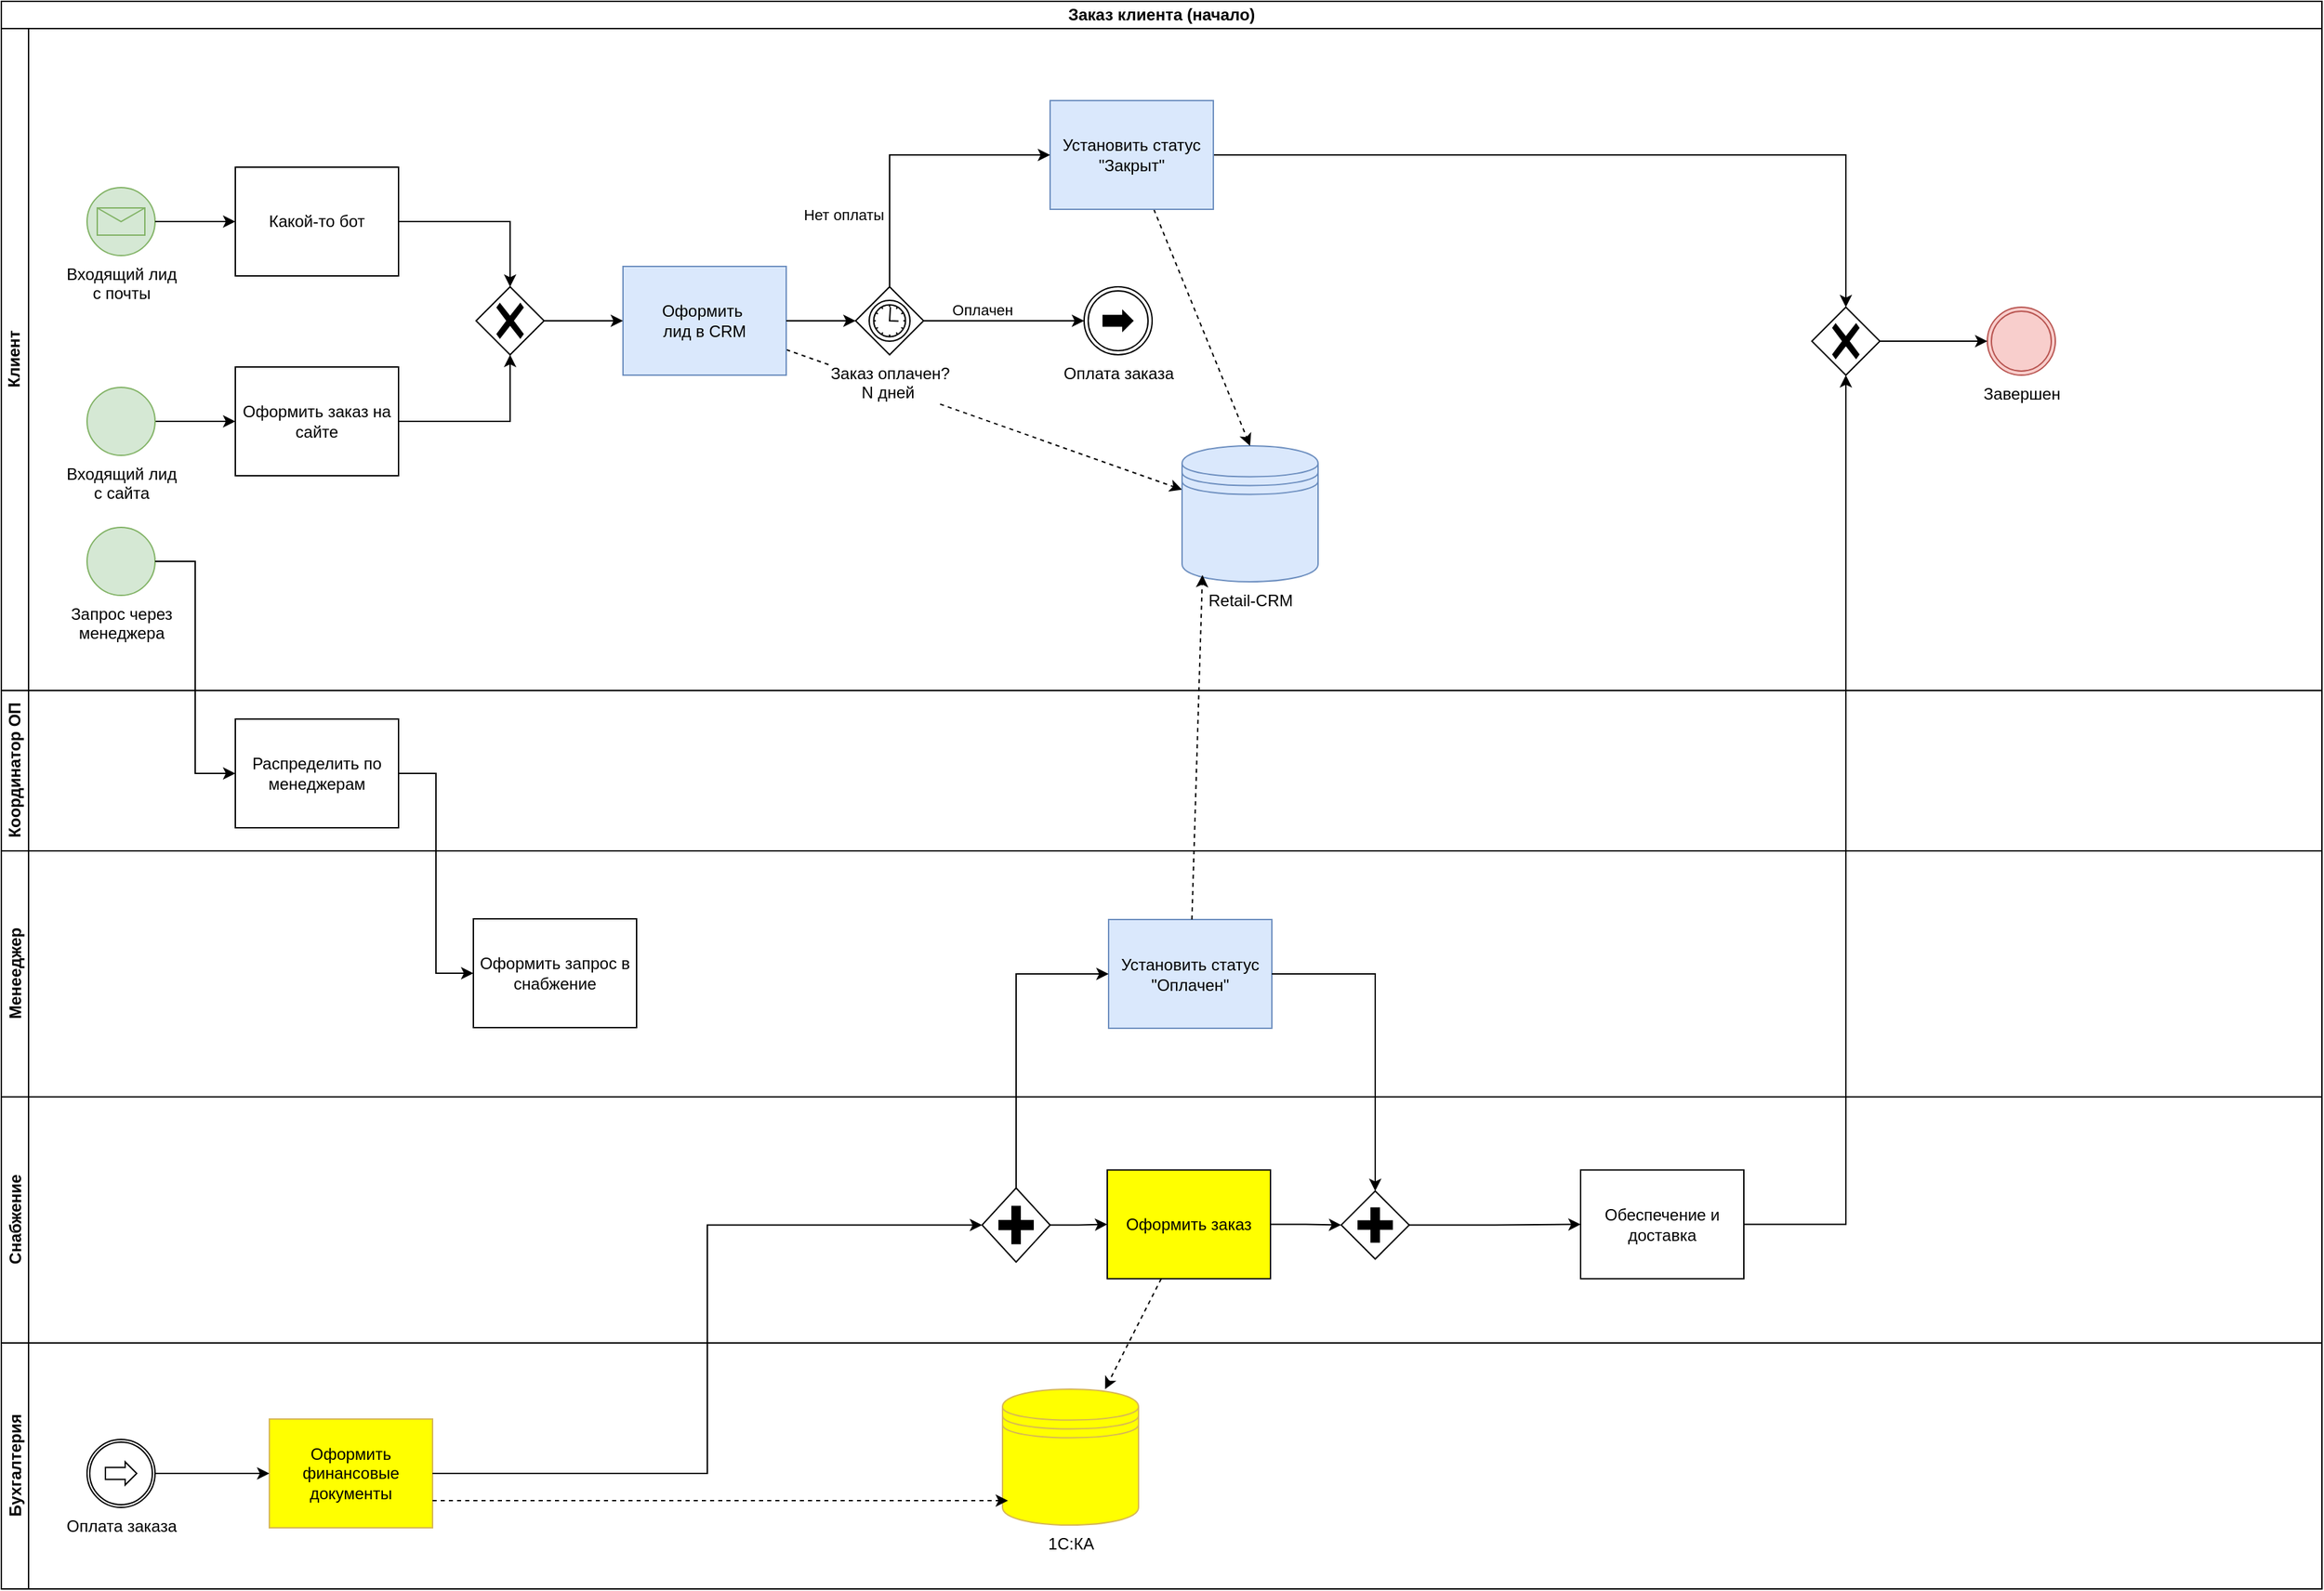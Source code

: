 <mxfile version="27.0.6">
  <diagram name="Страница — 1" id="opip3V4LIdFG4Yo0QK7u">
    <mxGraphModel dx="1960" dy="1063" grid="0" gridSize="10" guides="1" tooltips="1" connect="1" arrows="1" fold="1" page="1" pageScale="1" pageWidth="827" pageHeight="1169" background="light-dark(#FFFFFF,#FFFFFF)" math="0" shadow="0">
      <root>
        <mxCell id="0" />
        <mxCell id="1" parent="0" />
        <mxCell id="cEvRSIqXZ4WbzLf_VLH3-2" value="Заказ клиента (начало)" style="swimlane;html=1;childLayout=stackLayout;resizeParent=1;resizeParentMax=0;horizontal=1;startSize=20;horizontalStack=0;whiteSpace=wrap;" vertex="1" parent="1">
          <mxGeometry x="80" y="182" width="1706" height="1168" as="geometry" />
        </mxCell>
        <mxCell id="cEvRSIqXZ4WbzLf_VLH3-3" value="Клиент" style="swimlane;html=1;startSize=20;horizontal=0;" vertex="1" parent="cEvRSIqXZ4WbzLf_VLH3-2">
          <mxGeometry y="20" width="1706" height="487" as="geometry" />
        </mxCell>
        <mxCell id="cEvRSIqXZ4WbzLf_VLH3-6" value="Входящий лид&lt;div&gt;с почты&lt;/div&gt;" style="points=[[0.145,0.145,0],[0.5,0,0],[0.855,0.145,0],[1,0.5,0],[0.855,0.855,0],[0.5,1,0],[0.145,0.855,0],[0,0.5,0]];shape=mxgraph.bpmn.event;html=1;verticalLabelPosition=bottom;labelBackgroundColor=#ffffff;verticalAlign=top;align=center;perimeter=ellipsePerimeter;outlineConnect=0;aspect=fixed;outline=standard;symbol=message;fillColor=#d5e8d4;strokeColor=#82b366;" vertex="1" parent="cEvRSIqXZ4WbzLf_VLH3-3">
          <mxGeometry x="63" y="117" width="50" height="50" as="geometry" />
        </mxCell>
        <mxCell id="cEvRSIqXZ4WbzLf_VLH3-10" value="" style="edgeStyle=orthogonalEdgeStyle;rounded=0;orthogonalLoop=1;jettySize=auto;html=1;entryX=0;entryY=0.5;entryDx=0;entryDy=0;entryPerimeter=0;" edge="1" parent="cEvRSIqXZ4WbzLf_VLH3-3" source="cEvRSIqXZ4WbzLf_VLH3-7" target="cEvRSIqXZ4WbzLf_VLH3-13">
          <mxGeometry relative="1" as="geometry">
            <mxPoint x="158" y="289" as="targetPoint" />
          </mxGeometry>
        </mxCell>
        <mxCell id="cEvRSIqXZ4WbzLf_VLH3-7" value="Входящий лид&lt;div&gt;с сайта&lt;/div&gt;" style="points=[[0.145,0.145,0],[0.5,0,0],[0.855,0.145,0],[1,0.5,0],[0.855,0.855,0],[0.5,1,0],[0.145,0.855,0],[0,0.5,0]];shape=mxgraph.bpmn.event;html=1;verticalLabelPosition=bottom;labelBackgroundColor=#ffffff;verticalAlign=top;align=center;perimeter=ellipsePerimeter;outlineConnect=0;aspect=fixed;outline=standard;symbol=general;fillColor=#d5e8d4;strokeColor=#82b366;" vertex="1" parent="cEvRSIqXZ4WbzLf_VLH3-3">
          <mxGeometry x="63" y="264" width="50" height="50" as="geometry" />
        </mxCell>
        <mxCell id="cEvRSIqXZ4WbzLf_VLH3-13" value="Оформить заказ на сайте" style="points=[[0.25,0,0],[0.5,0,0],[0.75,0,0],[1,0.25,0],[1,0.5,0],[1,0.75,0],[0.75,1,0],[0.5,1,0],[0.25,1,0],[0,0.75,0],[0,0.5,0],[0,0.25,0]];shape=mxgraph.bpmn.task2;whiteSpace=wrap;rectStyle=rounded;size=10;html=1;container=1;expand=0;collapsible=0;taskMarker=user;" vertex="1" parent="cEvRSIqXZ4WbzLf_VLH3-3">
          <mxGeometry x="172" y="249" width="120" height="80" as="geometry" />
        </mxCell>
        <mxCell id="cEvRSIqXZ4WbzLf_VLH3-21" style="edgeStyle=orthogonalEdgeStyle;rounded=0;orthogonalLoop=1;jettySize=auto;html=1;entryX=0.5;entryY=0;entryDx=0;entryDy=0;entryPerimeter=0;" edge="1" parent="cEvRSIqXZ4WbzLf_VLH3-3" source="cEvRSIqXZ4WbzLf_VLH3-14" target="cEvRSIqXZ4WbzLf_VLH3-20">
          <mxGeometry relative="1" as="geometry" />
        </mxCell>
        <mxCell id="cEvRSIqXZ4WbzLf_VLH3-14" value="Какой-то бот" style="points=[[0.25,0,0],[0.5,0,0],[0.75,0,0],[1,0.25,0],[1,0.5,0],[1,0.75,0],[0.75,1,0],[0.5,1,0],[0.25,1,0],[0,0.75,0],[0,0.5,0],[0,0.25,0]];shape=mxgraph.bpmn.task2;whiteSpace=wrap;rectStyle=rounded;size=10;html=1;container=1;expand=0;collapsible=0;bpmnShapeType=call;taskMarker=script;" vertex="1" parent="cEvRSIqXZ4WbzLf_VLH3-3">
          <mxGeometry x="172" y="102" width="120" height="80" as="geometry" />
        </mxCell>
        <mxCell id="cEvRSIqXZ4WbzLf_VLH3-15" style="edgeStyle=orthogonalEdgeStyle;rounded=0;orthogonalLoop=1;jettySize=auto;html=1;entryX=0;entryY=0.5;entryDx=0;entryDy=0;entryPerimeter=0;" edge="1" parent="cEvRSIqXZ4WbzLf_VLH3-3" source="cEvRSIqXZ4WbzLf_VLH3-6" target="cEvRSIqXZ4WbzLf_VLH3-14">
          <mxGeometry relative="1" as="geometry" />
        </mxCell>
        <mxCell id="cEvRSIqXZ4WbzLf_VLH3-8" value="Запрос через&lt;div&gt;менеджера&lt;/div&gt;" style="points=[[0.145,0.145,0],[0.5,0,0],[0.855,0.145,0],[1,0.5,0],[0.855,0.855,0],[0.5,1,0],[0.145,0.855,0],[0,0.5,0]];shape=mxgraph.bpmn.event;html=1;verticalLabelPosition=bottom;labelBackgroundColor=#ffffff;verticalAlign=top;align=center;perimeter=ellipsePerimeter;outlineConnect=0;aspect=fixed;outline=standard;symbol=general;fillColor=#d5e8d4;strokeColor=#82b366;" vertex="1" parent="cEvRSIqXZ4WbzLf_VLH3-3">
          <mxGeometry x="63" y="367" width="50" height="50" as="geometry" />
        </mxCell>
        <mxCell id="cEvRSIqXZ4WbzLf_VLH3-40" style="rounded=0;orthogonalLoop=1;jettySize=auto;html=1;dashed=1;" edge="1" parent="cEvRSIqXZ4WbzLf_VLH3-3" source="cEvRSIqXZ4WbzLf_VLH3-18" target="cEvRSIqXZ4WbzLf_VLH3-33">
          <mxGeometry relative="1" as="geometry" />
        </mxCell>
        <mxCell id="cEvRSIqXZ4WbzLf_VLH3-18" value="Оформить&amp;nbsp;&lt;div&gt;лид в CRM&lt;/div&gt;" style="points=[[0.25,0,0],[0.5,0,0],[0.75,0,0],[1,0.25,0],[1,0.5,0],[1,0.75,0],[0.75,1,0],[0.5,1,0],[0.25,1,0],[0,0.75,0],[0,0.5,0],[0,0.25,0]];shape=mxgraph.bpmn.task2;whiteSpace=wrap;rectStyle=rounded;size=10;html=1;container=1;expand=0;collapsible=0;taskMarker=receive;fillColor=#dae8fc;strokeColor=#6c8ebf;" vertex="1" parent="cEvRSIqXZ4WbzLf_VLH3-3">
          <mxGeometry x="457" y="175" width="120" height="80" as="geometry" />
        </mxCell>
        <mxCell id="cEvRSIqXZ4WbzLf_VLH3-20" value="" style="points=[[0.25,0.25,0],[0.5,0,0],[0.75,0.25,0],[1,0.5,0],[0.75,0.75,0],[0.5,1,0],[0.25,0.75,0],[0,0.5,0]];shape=mxgraph.bpmn.gateway2;html=1;verticalLabelPosition=bottom;labelBackgroundColor=#ffffff;verticalAlign=top;align=center;perimeter=rhombusPerimeter;outlineConnect=0;outline=none;symbol=none;gwType=exclusive;" vertex="1" parent="cEvRSIqXZ4WbzLf_VLH3-3">
          <mxGeometry x="349" y="190" width="50" height="50" as="geometry" />
        </mxCell>
        <mxCell id="cEvRSIqXZ4WbzLf_VLH3-22" style="edgeStyle=orthogonalEdgeStyle;rounded=0;orthogonalLoop=1;jettySize=auto;html=1;entryX=0.5;entryY=1;entryDx=0;entryDy=0;entryPerimeter=0;" edge="1" parent="cEvRSIqXZ4WbzLf_VLH3-3" source="cEvRSIqXZ4WbzLf_VLH3-13" target="cEvRSIqXZ4WbzLf_VLH3-20">
          <mxGeometry relative="1" as="geometry" />
        </mxCell>
        <mxCell id="cEvRSIqXZ4WbzLf_VLH3-23" style="edgeStyle=orthogonalEdgeStyle;rounded=0;orthogonalLoop=1;jettySize=auto;html=1;entryX=0;entryY=0.5;entryDx=0;entryDy=0;entryPerimeter=0;" edge="1" parent="cEvRSIqXZ4WbzLf_VLH3-3" source="cEvRSIqXZ4WbzLf_VLH3-20" target="cEvRSIqXZ4WbzLf_VLH3-18">
          <mxGeometry relative="1" as="geometry" />
        </mxCell>
        <mxCell id="cEvRSIqXZ4WbzLf_VLH3-26" value="Заказ оплачен?&lt;div&gt;N дней&amp;nbsp;&lt;/div&gt;" style="points=[[0.25,0.25,0],[0.5,0,0],[0.75,0.25,0],[1,0.5,0],[0.75,0.75,0],[0.5,1,0],[0.25,0.75,0],[0,0.5,0]];shape=mxgraph.bpmn.gateway2;html=1;verticalLabelPosition=bottom;labelBackgroundColor=#ffffff;verticalAlign=top;align=center;perimeter=rhombusPerimeter;outlineConnect=0;outline=standard;symbol=timer;" vertex="1" parent="cEvRSIqXZ4WbzLf_VLH3-3">
          <mxGeometry x="628" y="190" width="50" height="50" as="geometry" />
        </mxCell>
        <mxCell id="cEvRSIqXZ4WbzLf_VLH3-27" style="edgeStyle=orthogonalEdgeStyle;rounded=0;orthogonalLoop=1;jettySize=auto;html=1;entryX=0;entryY=0.5;entryDx=0;entryDy=0;entryPerimeter=0;" edge="1" parent="cEvRSIqXZ4WbzLf_VLH3-3" source="cEvRSIqXZ4WbzLf_VLH3-18" target="cEvRSIqXZ4WbzLf_VLH3-26">
          <mxGeometry relative="1" as="geometry" />
        </mxCell>
        <mxCell id="cEvRSIqXZ4WbzLf_VLH3-33" value="Retail-CRM" style="shape=datastore;html=1;labelPosition=center;verticalLabelPosition=bottom;align=center;verticalAlign=top;fillColor=#dae8fc;strokeColor=#6c8ebf;" vertex="1" parent="cEvRSIqXZ4WbzLf_VLH3-3">
          <mxGeometry x="868" y="307" width="100" height="100" as="geometry" />
        </mxCell>
        <mxCell id="cEvRSIqXZ4WbzLf_VLH3-39" style="edgeStyle=orthogonalEdgeStyle;rounded=0;orthogonalLoop=1;jettySize=auto;html=1;" edge="1" parent="cEvRSIqXZ4WbzLf_VLH3-3" source="cEvRSIqXZ4WbzLf_VLH3-36" target="cEvRSIqXZ4WbzLf_VLH3-69">
          <mxGeometry relative="1" as="geometry" />
        </mxCell>
        <mxCell id="cEvRSIqXZ4WbzLf_VLH3-65" style="rounded=0;orthogonalLoop=1;jettySize=auto;html=1;entryX=0.5;entryY=0;entryDx=0;entryDy=0;dashed=1;" edge="1" parent="cEvRSIqXZ4WbzLf_VLH3-3" source="cEvRSIqXZ4WbzLf_VLH3-36" target="cEvRSIqXZ4WbzLf_VLH3-33">
          <mxGeometry relative="1" as="geometry" />
        </mxCell>
        <mxCell id="cEvRSIqXZ4WbzLf_VLH3-36" value="Установить статус &quot;Закрыт&quot;" style="points=[[0.25,0,0],[0.5,0,0],[0.75,0,0],[1,0.25,0],[1,0.5,0],[1,0.75,0],[0.75,1,0],[0.5,1,0],[0.25,1,0],[0,0.75,0],[0,0.5,0],[0,0.25,0]];shape=mxgraph.bpmn.task2;whiteSpace=wrap;rectStyle=rounded;size=10;html=1;container=1;expand=0;collapsible=0;taskMarker=script;fillColor=#dae8fc;strokeColor=#6c8ebf;" vertex="1" parent="cEvRSIqXZ4WbzLf_VLH3-3">
          <mxGeometry x="771" y="53" width="120" height="80" as="geometry" />
        </mxCell>
        <mxCell id="cEvRSIqXZ4WbzLf_VLH3-37" style="edgeStyle=orthogonalEdgeStyle;rounded=0;orthogonalLoop=1;jettySize=auto;html=1;entryX=0;entryY=0.5;entryDx=0;entryDy=0;entryPerimeter=0;" edge="1" parent="cEvRSIqXZ4WbzLf_VLH3-3" source="cEvRSIqXZ4WbzLf_VLH3-26" target="cEvRSIqXZ4WbzLf_VLH3-36">
          <mxGeometry relative="1" as="geometry">
            <Array as="points">
              <mxPoint x="653" y="93" />
            </Array>
          </mxGeometry>
        </mxCell>
        <mxCell id="cEvRSIqXZ4WbzLf_VLH3-45" value="Нет оплаты" style="edgeLabel;html=1;align=center;verticalAlign=middle;resizable=0;points=[];" vertex="1" connectable="0" parent="cEvRSIqXZ4WbzLf_VLH3-37">
          <mxGeometry x="-0.665" relative="1" as="geometry">
            <mxPoint x="-34" y="-17" as="offset" />
          </mxGeometry>
        </mxCell>
        <mxCell id="cEvRSIqXZ4WbzLf_VLH3-38" value="Завершен" style="points=[[0.145,0.145,0],[0.5,0,0],[0.855,0.145,0],[1,0.5,0],[0.855,0.855,0],[0.5,1,0],[0.145,0.855,0],[0,0.5,0]];shape=mxgraph.bpmn.event;html=1;verticalLabelPosition=bottom;labelBackgroundColor=#ffffff;verticalAlign=top;align=center;perimeter=ellipsePerimeter;outlineConnect=0;aspect=fixed;outline=throwing;symbol=general;fillColor=#f8cecc;strokeColor=#b85450;" vertex="1" parent="cEvRSIqXZ4WbzLf_VLH3-3">
          <mxGeometry x="1460" y="205" width="50" height="50" as="geometry" />
        </mxCell>
        <mxCell id="cEvRSIqXZ4WbzLf_VLH3-46" value="Оплата заказа" style="points=[[0.145,0.145,0],[0.5,0,0],[0.855,0.145,0],[1,0.5,0],[0.855,0.855,0],[0.5,1,0],[0.145,0.855,0],[0,0.5,0]];shape=mxgraph.bpmn.event;html=1;verticalLabelPosition=bottom;labelBackgroundColor=#ffffff;verticalAlign=top;align=center;perimeter=ellipsePerimeter;outlineConnect=0;aspect=fixed;outline=throwing;symbol=link;" vertex="1" parent="cEvRSIqXZ4WbzLf_VLH3-3">
          <mxGeometry x="796" y="190" width="50" height="50" as="geometry" />
        </mxCell>
        <mxCell id="cEvRSIqXZ4WbzLf_VLH3-29" value="" style="edgeStyle=orthogonalEdgeStyle;rounded=0;orthogonalLoop=1;jettySize=auto;html=1;entryX=0;entryY=0.5;entryDx=0;entryDy=0;entryPerimeter=0;" edge="1" parent="cEvRSIqXZ4WbzLf_VLH3-3" source="cEvRSIqXZ4WbzLf_VLH3-26" target="cEvRSIqXZ4WbzLf_VLH3-46">
          <mxGeometry relative="1" as="geometry">
            <mxPoint x="790" y="215" as="targetPoint" />
          </mxGeometry>
        </mxCell>
        <mxCell id="cEvRSIqXZ4WbzLf_VLH3-31" value="Оплачен" style="edgeLabel;html=1;align=center;verticalAlign=middle;resizable=0;points=[];" vertex="1" connectable="0" parent="cEvRSIqXZ4WbzLf_VLH3-29">
          <mxGeometry x="-0.372" y="-1" relative="1" as="geometry">
            <mxPoint x="6" y="-9" as="offset" />
          </mxGeometry>
        </mxCell>
        <mxCell id="cEvRSIqXZ4WbzLf_VLH3-69" value="" style="points=[[0.25,0.25,0],[0.5,0,0],[0.75,0.25,0],[1,0.5,0],[0.75,0.75,0],[0.5,1,0],[0.25,0.75,0],[0,0.5,0]];shape=mxgraph.bpmn.gateway2;html=1;verticalLabelPosition=bottom;labelBackgroundColor=#ffffff;verticalAlign=top;align=center;perimeter=rhombusPerimeter;outlineConnect=0;outline=none;symbol=none;gwType=exclusive;" vertex="1" parent="cEvRSIqXZ4WbzLf_VLH3-3">
          <mxGeometry x="1331" y="205" width="50" height="50" as="geometry" />
        </mxCell>
        <mxCell id="cEvRSIqXZ4WbzLf_VLH3-71" style="edgeStyle=orthogonalEdgeStyle;rounded=0;orthogonalLoop=1;jettySize=auto;html=1;entryX=0;entryY=0.5;entryDx=0;entryDy=0;entryPerimeter=0;" edge="1" parent="cEvRSIqXZ4WbzLf_VLH3-3" source="cEvRSIqXZ4WbzLf_VLH3-69" target="cEvRSIqXZ4WbzLf_VLH3-38">
          <mxGeometry relative="1" as="geometry" />
        </mxCell>
        <mxCell id="cEvRSIqXZ4WbzLf_VLH3-4" value="Координатор ОП" style="swimlane;html=1;startSize=20;horizontal=0;" vertex="1" parent="cEvRSIqXZ4WbzLf_VLH3-2">
          <mxGeometry y="507" width="1706" height="118" as="geometry" />
        </mxCell>
        <mxCell id="cEvRSIqXZ4WbzLf_VLH3-16" value="Распределить по менеджерам" style="points=[[0.25,0,0],[0.5,0,0],[0.75,0,0],[1,0.25,0],[1,0.5,0],[1,0.75,0],[0.75,1,0],[0.5,1,0],[0.25,1,0],[0,0.75,0],[0,0.5,0],[0,0.25,0]];shape=mxgraph.bpmn.task2;whiteSpace=wrap;rectStyle=rounded;size=10;html=1;container=1;expand=0;collapsible=0;taskMarker=user;" vertex="1" parent="cEvRSIqXZ4WbzLf_VLH3-4">
          <mxGeometry x="172" y="21" width="120" height="80" as="geometry" />
        </mxCell>
        <mxCell id="cEvRSIqXZ4WbzLf_VLH3-5" value="Менееджер" style="swimlane;html=1;startSize=20;horizontal=0;" vertex="1" parent="cEvRSIqXZ4WbzLf_VLH3-2">
          <mxGeometry y="625" width="1706" height="181" as="geometry" />
        </mxCell>
        <mxCell id="cEvRSIqXZ4WbzLf_VLH3-25" value="Оформить запрос в снабжение" style="points=[[0.25,0,0],[0.5,0,0],[0.75,0,0],[1,0.25,0],[1,0.5,0],[1,0.75,0],[0.75,1,0],[0.5,1,0],[0.25,1,0],[0,0.75,0],[0,0.5,0],[0,0.25,0]];shape=mxgraph.bpmn.task2;whiteSpace=wrap;rectStyle=rounded;size=10;html=1;container=1;expand=0;collapsible=0;taskMarker=user;" vertex="1" parent="cEvRSIqXZ4WbzLf_VLH3-5">
          <mxGeometry x="347" y="50" width="120" height="80" as="geometry" />
        </mxCell>
        <mxCell id="cEvRSIqXZ4WbzLf_VLH3-30" value="Установить статус &quot;Оплачен&quot;" style="points=[[0.25,0,0],[0.5,0,0],[0.75,0,0],[1,0.25,0],[1,0.5,0],[1,0.75,0],[0.75,1,0],[0.5,1,0],[0.25,1,0],[0,0.75,0],[0,0.5,0],[0,0.25,0]];shape=mxgraph.bpmn.task2;whiteSpace=wrap;rectStyle=rounded;size=10;html=1;container=1;expand=0;collapsible=0;taskMarker=user;fillColor=#dae8fc;strokeColor=#6c8ebf;" vertex="1" parent="cEvRSIqXZ4WbzLf_VLH3-5">
          <mxGeometry x="814" y="50.5" width="120" height="80" as="geometry" />
        </mxCell>
        <mxCell id="cEvRSIqXZ4WbzLf_VLH3-42" value="Снабжение" style="swimlane;html=1;startSize=20;horizontal=0;" vertex="1" parent="cEvRSIqXZ4WbzLf_VLH3-2">
          <mxGeometry y="806" width="1706" height="181" as="geometry" />
        </mxCell>
        <mxCell id="cEvRSIqXZ4WbzLf_VLH3-47" value="Оплата заказа" style="points=[[0.145,0.145,0],[0.5,0,0],[0.855,0.145,0],[1,0.5,0],[0.855,0.855,0],[0.5,1,0],[0.145,0.855,0],[0,0.5,0]];shape=mxgraph.bpmn.event;html=1;verticalLabelPosition=bottom;labelBackgroundColor=#ffffff;verticalAlign=top;align=center;perimeter=ellipsePerimeter;outlineConnect=0;aspect=fixed;outline=catching;symbol=link;" vertex="1" parent="cEvRSIqXZ4WbzLf_VLH3-42">
          <mxGeometry x="63" y="252" width="50" height="50" as="geometry" />
        </mxCell>
        <mxCell id="cEvRSIqXZ4WbzLf_VLH3-50" value="Оформить финансовые документы" style="points=[[0.25,0,0],[0.5,0,0],[0.75,0,0],[1,0.25,0],[1,0.5,0],[1,0.75,0],[0.75,1,0],[0.5,1,0],[0.25,1,0],[0,0.75,0],[0,0.5,0],[0,0.25,0]];shape=mxgraph.bpmn.task2;whiteSpace=wrap;rectStyle=rounded;size=10;html=1;container=1;expand=0;collapsible=0;taskMarker=user;fillColor=#FFFF00;strokeColor=#d6b656;" vertex="1" parent="cEvRSIqXZ4WbzLf_VLH3-42">
          <mxGeometry x="197" y="237" width="120" height="80" as="geometry" />
        </mxCell>
        <mxCell id="cEvRSIqXZ4WbzLf_VLH3-51" style="edgeStyle=orthogonalEdgeStyle;rounded=0;orthogonalLoop=1;jettySize=auto;html=1;entryX=0;entryY=0.5;entryDx=0;entryDy=0;entryPerimeter=0;" edge="1" parent="cEvRSIqXZ4WbzLf_VLH3-42" source="cEvRSIqXZ4WbzLf_VLH3-47" target="cEvRSIqXZ4WbzLf_VLH3-50">
          <mxGeometry relative="1" as="geometry" />
        </mxCell>
        <mxCell id="cEvRSIqXZ4WbzLf_VLH3-52" value="Оформить заказ" style="points=[[0.25,0,0],[0.5,0,0],[0.75,0,0],[1,0.25,0],[1,0.5,0],[1,0.75,0],[0.75,1,0],[0.5,1,0],[0.25,1,0],[0,0.75,0],[0,0.5,0],[0,0.25,0]];shape=mxgraph.bpmn.task2;whiteSpace=wrap;rectStyle=rounded;size=10;html=1;container=1;expand=0;collapsible=0;taskMarker=user;fillColor=#FFFF00;strokeColor=default;" vertex="1" parent="cEvRSIqXZ4WbzLf_VLH3-42">
          <mxGeometry x="813" y="53.75" width="120" height="80" as="geometry" />
        </mxCell>
        <mxCell id="cEvRSIqXZ4WbzLf_VLH3-53" style="edgeStyle=orthogonalEdgeStyle;rounded=0;orthogonalLoop=1;jettySize=auto;html=1;entryX=0;entryY=0.5;entryDx=0;entryDy=0;entryPerimeter=0;" edge="1" parent="cEvRSIqXZ4WbzLf_VLH3-42" source="cEvRSIqXZ4WbzLf_VLH3-57" target="cEvRSIqXZ4WbzLf_VLH3-52">
          <mxGeometry relative="1" as="geometry" />
        </mxCell>
        <mxCell id="cEvRSIqXZ4WbzLf_VLH3-60" value="" style="edgeStyle=orthogonalEdgeStyle;rounded=0;orthogonalLoop=1;jettySize=auto;html=1;entryX=0;entryY=0.5;entryDx=0;entryDy=0;entryPerimeter=0;" edge="1" parent="cEvRSIqXZ4WbzLf_VLH3-42" source="cEvRSIqXZ4WbzLf_VLH3-50" target="cEvRSIqXZ4WbzLf_VLH3-57">
          <mxGeometry relative="1" as="geometry">
            <mxPoint x="383" y="1284" as="sourcePoint" />
            <mxPoint x="482" y="1098" as="targetPoint" />
          </mxGeometry>
        </mxCell>
        <mxCell id="cEvRSIqXZ4WbzLf_VLH3-57" value="" style="points=[[0.25,0.25,0],[0.5,0,0],[0.75,0.25,0],[1,0.5,0],[0.75,0.75,0],[0.5,1,0],[0.25,0.75,0],[0,0.5,0]];shape=mxgraph.bpmn.gateway2;html=1;verticalLabelPosition=bottom;labelBackgroundColor=#ffffff;verticalAlign=top;align=center;perimeter=rhombusPerimeter;outlineConnect=0;outline=none;symbol=none;gwType=parallel;" vertex="1" parent="cEvRSIqXZ4WbzLf_VLH3-42">
          <mxGeometry x="721" y="67" width="50" height="54.5" as="geometry" />
        </mxCell>
        <mxCell id="cEvRSIqXZ4WbzLf_VLH3-61" value="" style="points=[[0.25,0.25,0],[0.5,0,0],[0.75,0.25,0],[1,0.5,0],[0.75,0.75,0],[0.5,1,0],[0.25,0.75,0],[0,0.5,0]];shape=mxgraph.bpmn.gateway2;html=1;verticalLabelPosition=bottom;labelBackgroundColor=#ffffff;verticalAlign=top;align=center;perimeter=rhombusPerimeter;outlineConnect=0;outline=none;symbol=none;gwType=parallel;" vertex="1" parent="cEvRSIqXZ4WbzLf_VLH3-42">
          <mxGeometry x="985" y="69.25" width="50" height="50" as="geometry" />
        </mxCell>
        <mxCell id="cEvRSIqXZ4WbzLf_VLH3-62" style="edgeStyle=orthogonalEdgeStyle;rounded=0;orthogonalLoop=1;jettySize=auto;html=1;entryX=0;entryY=0.5;entryDx=0;entryDy=0;entryPerimeter=0;" edge="1" parent="cEvRSIqXZ4WbzLf_VLH3-42" source="cEvRSIqXZ4WbzLf_VLH3-52" target="cEvRSIqXZ4WbzLf_VLH3-61">
          <mxGeometry relative="1" as="geometry" />
        </mxCell>
        <mxCell id="cEvRSIqXZ4WbzLf_VLH3-67" value="Обеспечение и доставка" style="points=[[0.25,0,0],[0.5,0,0],[0.75,0,0],[1,0.25,0],[1,0.5,0],[1,0.75,0],[0.75,1,0],[0.5,1,0],[0.25,1,0],[0,0.75,0],[0,0.5,0],[0,0.25,0]];shape=mxgraph.bpmn.task2;whiteSpace=wrap;rectStyle=rounded;size=10;html=1;container=1;expand=0;collapsible=0;bpmnShapeType=call;isLoopSub=1;" vertex="1" parent="cEvRSIqXZ4WbzLf_VLH3-42">
          <mxGeometry x="1161" y="53.75" width="120" height="80" as="geometry" />
        </mxCell>
        <mxCell id="cEvRSIqXZ4WbzLf_VLH3-68" style="edgeStyle=orthogonalEdgeStyle;rounded=0;orthogonalLoop=1;jettySize=auto;html=1;entryX=0;entryY=0.5;entryDx=0;entryDy=0;entryPerimeter=0;" edge="1" parent="cEvRSIqXZ4WbzLf_VLH3-42" source="cEvRSIqXZ4WbzLf_VLH3-61" target="cEvRSIqXZ4WbzLf_VLH3-67">
          <mxGeometry relative="1" as="geometry" />
        </mxCell>
        <mxCell id="cEvRSIqXZ4WbzLf_VLH3-44" value="Бухгалтерия" style="swimlane;html=1;startSize=20;horizontal=0;" vertex="1" parent="cEvRSIqXZ4WbzLf_VLH3-2">
          <mxGeometry y="987" width="1706" height="181" as="geometry" />
        </mxCell>
        <mxCell id="cEvRSIqXZ4WbzLf_VLH3-54" value="1С:КА" style="shape=datastore;html=1;labelPosition=center;verticalLabelPosition=bottom;align=center;verticalAlign=top;fillColor=#FFFF00;strokeColor=#d6b656;" vertex="1" parent="cEvRSIqXZ4WbzLf_VLH3-44">
          <mxGeometry x="736" y="34" width="100" height="100" as="geometry" />
        </mxCell>
        <mxCell id="cEvRSIqXZ4WbzLf_VLH3-17" style="edgeStyle=orthogonalEdgeStyle;rounded=0;orthogonalLoop=1;jettySize=auto;html=1;entryX=0;entryY=0.5;entryDx=0;entryDy=0;entryPerimeter=0;" edge="1" parent="cEvRSIqXZ4WbzLf_VLH3-2" source="cEvRSIqXZ4WbzLf_VLH3-8" target="cEvRSIqXZ4WbzLf_VLH3-16">
          <mxGeometry relative="1" as="geometry" />
        </mxCell>
        <mxCell id="cEvRSIqXZ4WbzLf_VLH3-24" style="edgeStyle=orthogonalEdgeStyle;rounded=0;orthogonalLoop=1;jettySize=auto;html=1;entryX=0;entryY=0.5;entryDx=0;entryDy=0;entryPerimeter=0;" edge="1" parent="cEvRSIqXZ4WbzLf_VLH3-2" source="cEvRSIqXZ4WbzLf_VLH3-16" target="cEvRSIqXZ4WbzLf_VLH3-25">
          <mxGeometry relative="1" as="geometry">
            <mxPoint x="383.176" y="744.529" as="targetPoint" />
          </mxGeometry>
        </mxCell>
        <mxCell id="cEvRSIqXZ4WbzLf_VLH3-55" style="rounded=0;orthogonalLoop=1;jettySize=auto;html=1;dashed=1;" edge="1" parent="cEvRSIqXZ4WbzLf_VLH3-2" source="cEvRSIqXZ4WbzLf_VLH3-52" target="cEvRSIqXZ4WbzLf_VLH3-54">
          <mxGeometry relative="1" as="geometry" />
        </mxCell>
        <mxCell id="cEvRSIqXZ4WbzLf_VLH3-56" style="rounded=0;orthogonalLoop=1;jettySize=auto;html=1;exitX=1;exitY=0.75;exitDx=0;exitDy=0;exitPerimeter=0;entryX=0.04;entryY=0.82;entryDx=0;entryDy=0;entryPerimeter=0;dashed=1;" edge="1" parent="cEvRSIqXZ4WbzLf_VLH3-2" source="cEvRSIqXZ4WbzLf_VLH3-50" target="cEvRSIqXZ4WbzLf_VLH3-54">
          <mxGeometry relative="1" as="geometry" />
        </mxCell>
        <mxCell id="cEvRSIqXZ4WbzLf_VLH3-59" style="edgeStyle=orthogonalEdgeStyle;rounded=0;orthogonalLoop=1;jettySize=auto;html=1;entryX=0;entryY=0.5;entryDx=0;entryDy=0;entryPerimeter=0;exitX=0.5;exitY=0;exitDx=0;exitDy=0;exitPerimeter=0;" edge="1" parent="cEvRSIqXZ4WbzLf_VLH3-2" source="cEvRSIqXZ4WbzLf_VLH3-57" target="cEvRSIqXZ4WbzLf_VLH3-30">
          <mxGeometry relative="1" as="geometry" />
        </mxCell>
        <mxCell id="cEvRSIqXZ4WbzLf_VLH3-63" style="edgeStyle=orthogonalEdgeStyle;rounded=0;orthogonalLoop=1;jettySize=auto;html=1;entryX=0.5;entryY=0;entryDx=0;entryDy=0;entryPerimeter=0;" edge="1" parent="cEvRSIqXZ4WbzLf_VLH3-2" source="cEvRSIqXZ4WbzLf_VLH3-30" target="cEvRSIqXZ4WbzLf_VLH3-61">
          <mxGeometry relative="1" as="geometry" />
        </mxCell>
        <mxCell id="cEvRSIqXZ4WbzLf_VLH3-64" style="rounded=0;orthogonalLoop=1;jettySize=auto;html=1;entryX=0.15;entryY=0.95;entryDx=0;entryDy=0;entryPerimeter=0;dashed=1;" edge="1" parent="cEvRSIqXZ4WbzLf_VLH3-2" source="cEvRSIqXZ4WbzLf_VLH3-30" target="cEvRSIqXZ4WbzLf_VLH3-33">
          <mxGeometry relative="1" as="geometry" />
        </mxCell>
        <mxCell id="cEvRSIqXZ4WbzLf_VLH3-70" style="edgeStyle=orthogonalEdgeStyle;rounded=0;orthogonalLoop=1;jettySize=auto;html=1;entryX=0.5;entryY=1;entryDx=0;entryDy=0;entryPerimeter=0;" edge="1" parent="cEvRSIqXZ4WbzLf_VLH3-2" source="cEvRSIqXZ4WbzLf_VLH3-67" target="cEvRSIqXZ4WbzLf_VLH3-69">
          <mxGeometry relative="1" as="geometry" />
        </mxCell>
      </root>
    </mxGraphModel>
  </diagram>
</mxfile>
